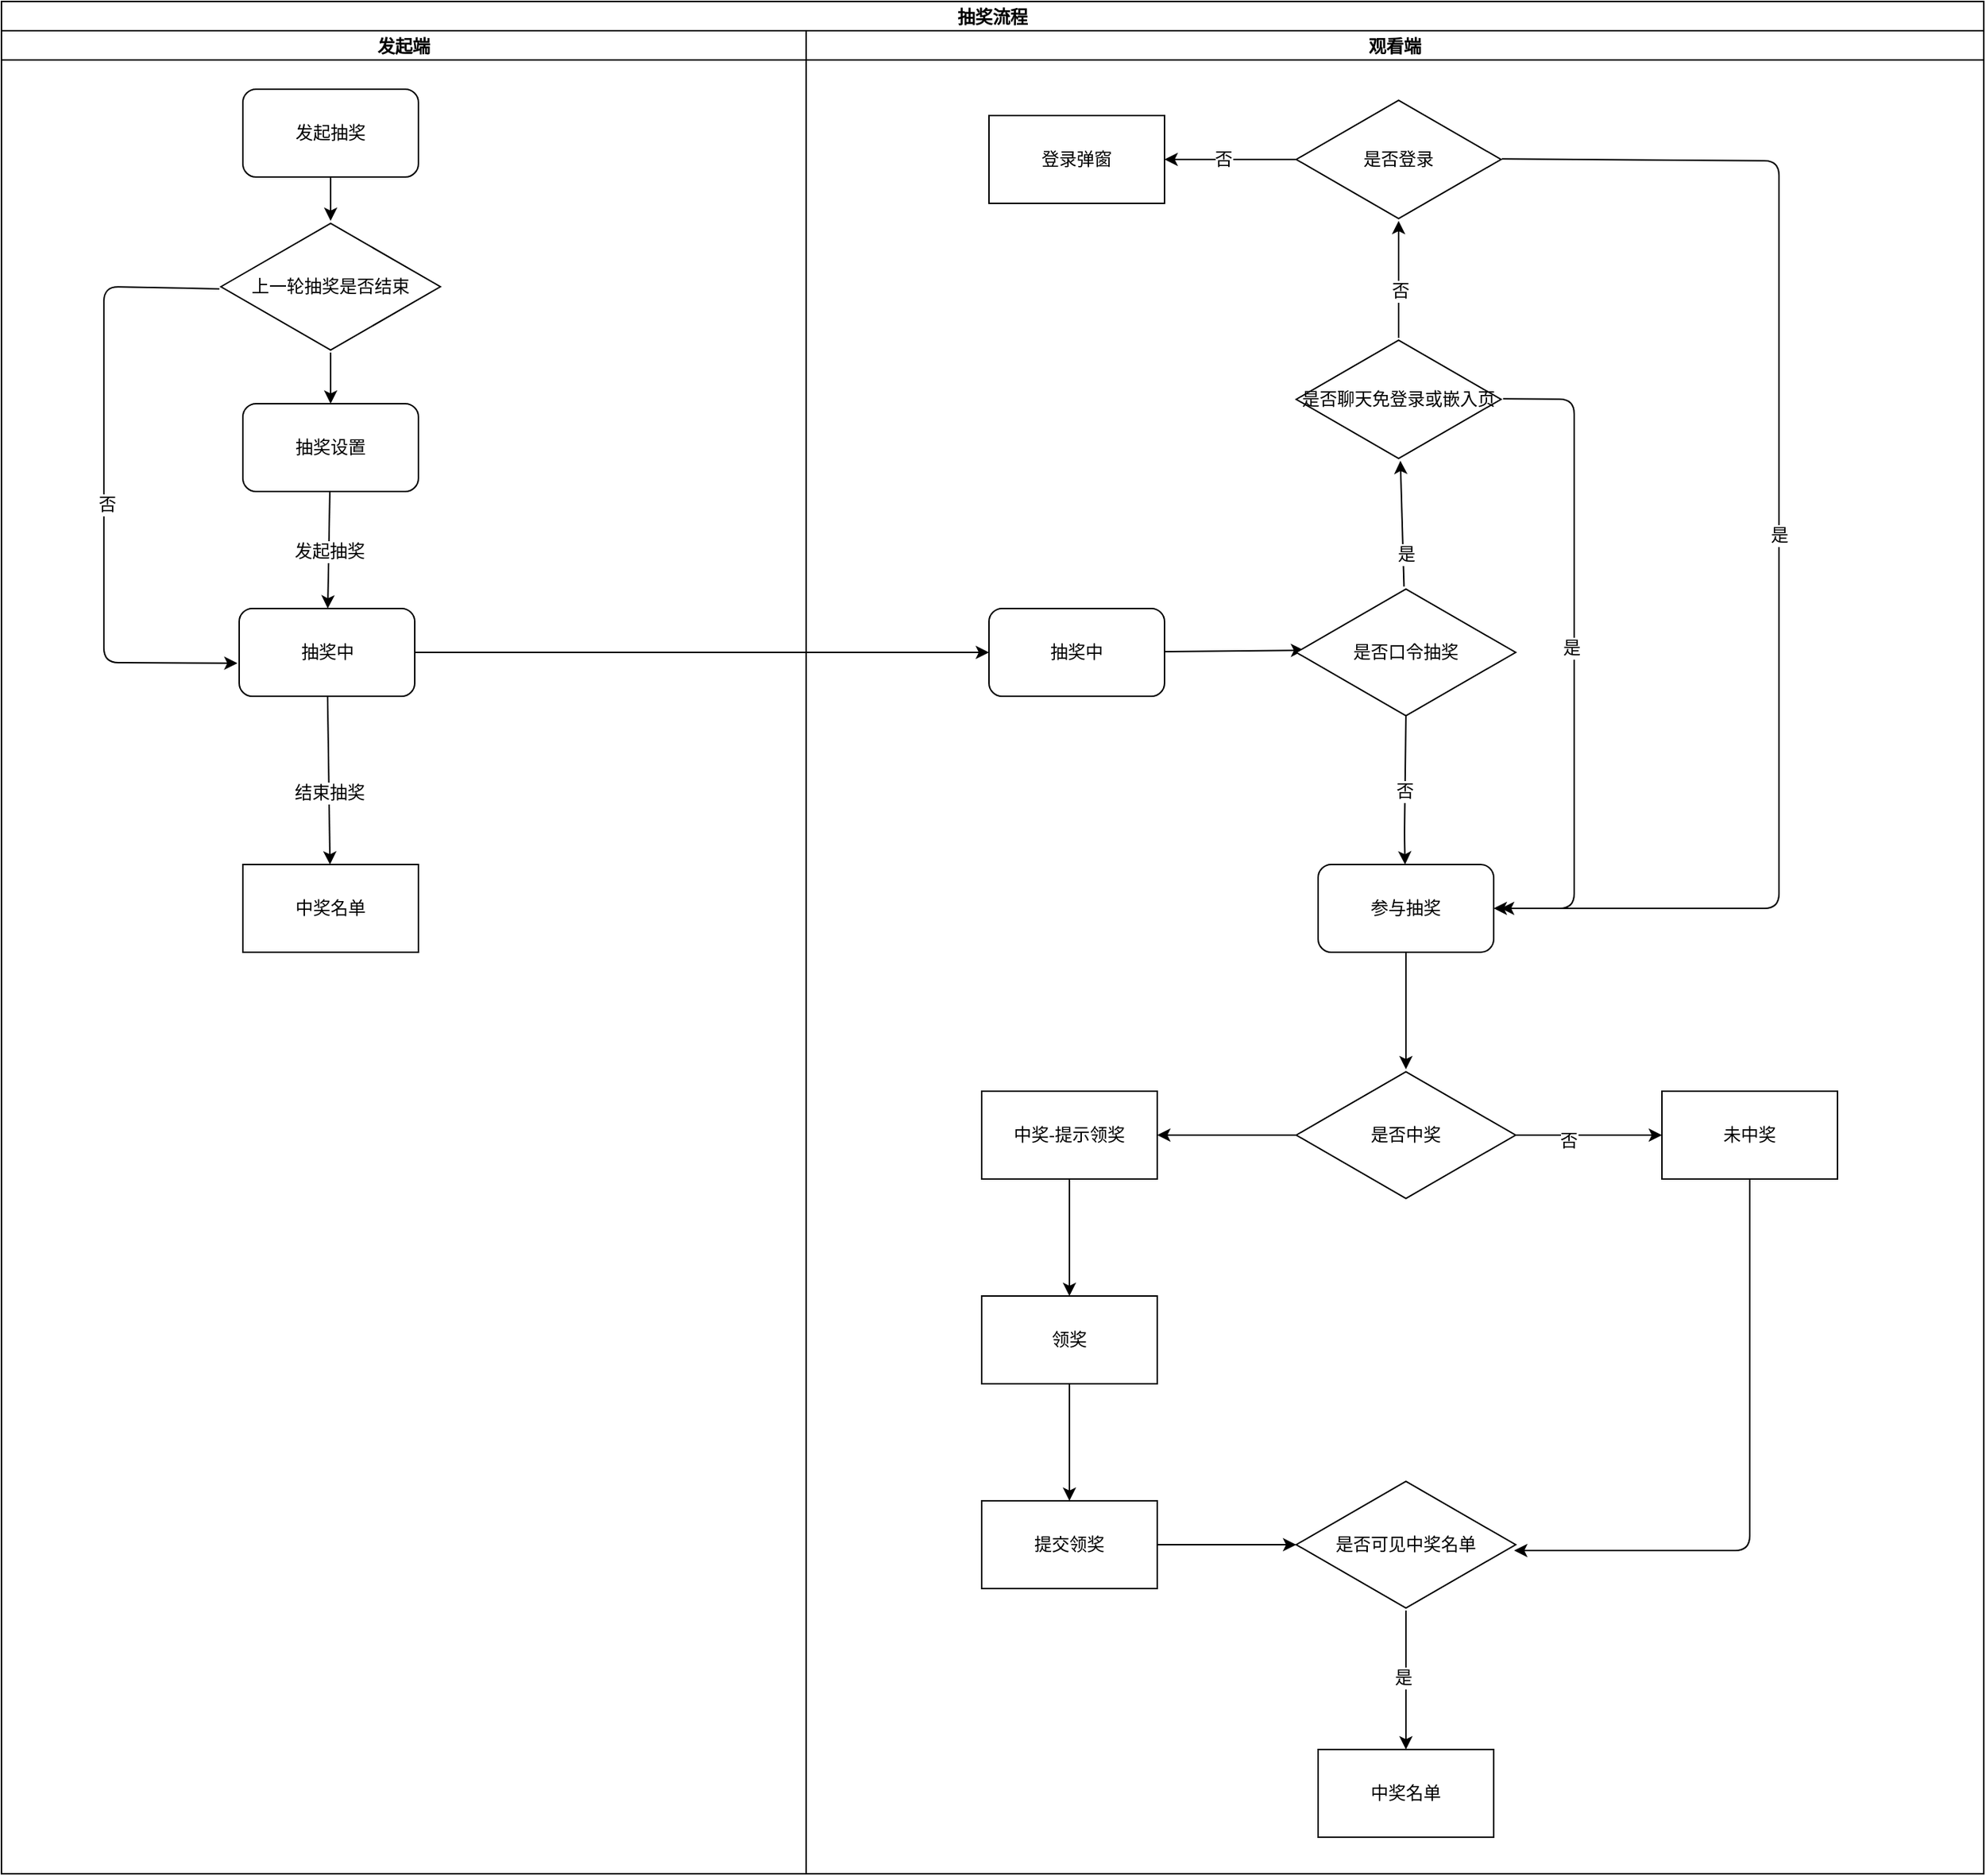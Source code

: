 <mxfile>
    <diagram id="keDKuoT6OYvPQVhtaFQo" name="Page-1">
        <mxGraphModel dx="1045" dy="646" grid="1" gridSize="10" guides="1" tooltips="1" connect="1" arrows="1" fold="1" page="1" pageScale="1" pageWidth="850" pageHeight="1100" math="0" shadow="0">
            <root>
                <mxCell id="0"/>
                <mxCell id="1" parent="0"/>
                <mxCell id="2" value="抽奖流程" style="swimlane;childLayout=stackLayout;resizeParent=1;resizeParentMax=0;startSize=20;" vertex="1" parent="1">
                    <mxGeometry x="50" y="80" width="1355" height="1280" as="geometry"/>
                </mxCell>
                <mxCell id="3" value="发起端" style="swimlane;startSize=20;" vertex="1" parent="2">
                    <mxGeometry y="20" width="550" height="1260" as="geometry"/>
                </mxCell>
                <mxCell id="11" value="" style="edgeStyle=none;html=1;" edge="1" parent="3">
                    <mxGeometry relative="1" as="geometry">
                        <mxPoint x="140" y="100" as="sourcePoint"/>
                        <mxPoint x="140" y="100" as="targetPoint"/>
                    </mxGeometry>
                </mxCell>
                <mxCell id="87" value="" style="edgeStyle=none;html=1;fontSize=12;" edge="1" parent="3" source="13" target="86">
                    <mxGeometry relative="1" as="geometry"/>
                </mxCell>
                <mxCell id="13" value="&lt;font style=&quot;font-size: 12px&quot;&gt;发起抽奖&lt;/font&gt;" style="rounded=1;whiteSpace=wrap;html=1;fontSize=10;" vertex="1" parent="3">
                    <mxGeometry x="165" y="40" width="120" height="60" as="geometry"/>
                </mxCell>
                <mxCell id="17" value="抽奖设置" style="rounded=1;whiteSpace=wrap;html=1;fontSize=12;" vertex="1" parent="3">
                    <mxGeometry x="165" y="255" width="120" height="60" as="geometry"/>
                </mxCell>
                <mxCell id="84" value="" style="edgeStyle=none;html=1;fontSize=12;" edge="1" parent="3" source="19" target="83">
                    <mxGeometry relative="1" as="geometry"/>
                </mxCell>
                <mxCell id="85" value="结束抽奖" style="edgeLabel;html=1;align=center;verticalAlign=middle;resizable=0;points=[];fontSize=12;" vertex="1" connectable="0" parent="84">
                    <mxGeometry x="0.148" relative="1" as="geometry">
                        <mxPoint as="offset"/>
                    </mxGeometry>
                </mxCell>
                <mxCell id="19" value="抽奖中" style="whiteSpace=wrap;html=1;rounded=1;" vertex="1" parent="3">
                    <mxGeometry x="162.5" y="395" width="120" height="60" as="geometry"/>
                </mxCell>
                <mxCell id="20" value="" style="edgeStyle=none;html=1;fontSize=12;" edge="1" parent="3" source="17" target="19">
                    <mxGeometry relative="1" as="geometry"/>
                </mxCell>
                <mxCell id="21" value="发起抽奖" style="edgeLabel;html=1;align=center;verticalAlign=middle;resizable=0;points=[];fontSize=12;" vertex="1" connectable="0" parent="20">
                    <mxGeometry x="0.015" relative="1" as="geometry">
                        <mxPoint as="offset"/>
                    </mxGeometry>
                </mxCell>
                <mxCell id="23" value="" style="edgeStyle=none;html=1;fontSize=12;entryX=-0.01;entryY=0.623;entryDx=0;entryDy=0;entryPerimeter=0;exitX=-0.007;exitY=0.516;exitDx=0;exitDy=0;exitPerimeter=0;" edge="1" parent="3" source="86" target="19">
                    <mxGeometry relative="1" as="geometry">
                        <mxPoint x="130" y="175" as="sourcePoint"/>
                        <mxPoint x="47.5" y="175" as="targetPoint"/>
                        <Array as="points">
                            <mxPoint x="70" y="175"/>
                            <mxPoint x="70" y="432"/>
                        </Array>
                    </mxGeometry>
                </mxCell>
                <mxCell id="24" value="否" style="edgeLabel;html=1;align=center;verticalAlign=middle;resizable=0;points=[];fontSize=12;" vertex="1" connectable="0" parent="23">
                    <mxGeometry x="0.066" y="2" relative="1" as="geometry">
                        <mxPoint as="offset"/>
                    </mxGeometry>
                </mxCell>
                <mxCell id="83" value="中奖名单" style="whiteSpace=wrap;html=1;" vertex="1" parent="3">
                    <mxGeometry x="165" y="570" width="120" height="60" as="geometry"/>
                </mxCell>
                <mxCell id="88" value="" style="edgeStyle=none;html=1;fontSize=12;" edge="1" parent="3" source="86" target="17">
                    <mxGeometry relative="1" as="geometry"/>
                </mxCell>
                <mxCell id="86" value="&lt;span&gt;上一轮抽奖是否结束&lt;/span&gt;" style="html=1;whiteSpace=wrap;aspect=fixed;shape=isoRectangle;fontSize=12;" vertex="1" parent="3">
                    <mxGeometry x="150" y="130" width="150" height="90" as="geometry"/>
                </mxCell>
                <mxCell id="14" style="edgeStyle=none;html=1;exitX=0;exitY=0.5;exitDx=0;exitDy=0;entryX=1;entryY=0.5;entryDx=0;entryDy=0;fontSize=10;" edge="1" parent="2" source="4" target="3">
                    <mxGeometry relative="1" as="geometry"/>
                </mxCell>
                <mxCell id="4" value="观看端" style="swimlane;startSize=20;" vertex="1" parent="2">
                    <mxGeometry x="550" y="20" width="805" height="1260" as="geometry"/>
                </mxCell>
                <mxCell id="33" value="" style="edgeStyle=none;html=1;fontSize=12;entryX=0.036;entryY=0.484;entryDx=0;entryDy=0;entryPerimeter=0;" edge="1" parent="4" source="27" target="43">
                    <mxGeometry relative="1" as="geometry">
                        <mxPoint x="345" y="425" as="targetPoint"/>
                    </mxGeometry>
                </mxCell>
                <mxCell id="27" value="抽奖中" style="whiteSpace=wrap;html=1;rounded=1;" vertex="1" parent="4">
                    <mxGeometry x="125" y="395" width="120" height="60" as="geometry"/>
                </mxCell>
                <mxCell id="35" value="" style="edgeStyle=none;html=1;fontSize=12;exitX=0.5;exitY=0.973;exitDx=0;exitDy=0;exitPerimeter=0;" edge="1" parent="4" source="43" target="34">
                    <mxGeometry relative="1" as="geometry">
                        <mxPoint x="385" y="465" as="sourcePoint"/>
                        <Array as="points">
                            <mxPoint x="409" y="550"/>
                        </Array>
                    </mxGeometry>
                </mxCell>
                <mxCell id="36" value="否" style="edgeLabel;html=1;align=center;verticalAlign=middle;resizable=0;points=[];fontSize=12;" vertex="1" connectable="0" parent="35">
                    <mxGeometry x="0.018" y="-1" relative="1" as="geometry">
                        <mxPoint as="offset"/>
                    </mxGeometry>
                </mxCell>
                <mxCell id="60" value="" style="edgeStyle=none;html=1;fontSize=12;" edge="1" parent="4" source="34">
                    <mxGeometry relative="1" as="geometry">
                        <mxPoint x="410" y="710" as="targetPoint"/>
                    </mxGeometry>
                </mxCell>
                <mxCell id="34" value="参与抽奖" style="whiteSpace=wrap;html=1;rounded=1;" vertex="1" parent="4">
                    <mxGeometry x="350" y="570" width="120" height="60" as="geometry"/>
                </mxCell>
                <mxCell id="43" value="&lt;span&gt;是否口令抽奖&lt;/span&gt;" style="html=1;whiteSpace=wrap;aspect=fixed;shape=isoRectangle;fontSize=12;" vertex="1" parent="4">
                    <mxGeometry x="335" y="380" width="150" height="90" as="geometry"/>
                </mxCell>
                <mxCell id="54" value="是" style="edgeStyle=none;html=1;fontSize=12;exitX=1.004;exitY=0.495;exitDx=0;exitDy=0;exitPerimeter=0;" edge="1" parent="4" source="50">
                    <mxGeometry relative="1" as="geometry">
                        <mxPoint x="505" y="110" as="sourcePoint"/>
                        <mxPoint x="475" y="600" as="targetPoint"/>
                        <Array as="points">
                            <mxPoint x="665" y="89"/>
                            <mxPoint x="665" y="600"/>
                        </Array>
                    </mxGeometry>
                </mxCell>
                <mxCell id="57" value="" style="edgeStyle=none;html=1;fontSize=12;" edge="1" parent="4" source="50" target="56">
                    <mxGeometry relative="1" as="geometry"/>
                </mxCell>
                <mxCell id="58" value="否" style="edgeLabel;html=1;align=center;verticalAlign=middle;resizable=0;points=[];fontSize=12;" vertex="1" connectable="0" parent="57">
                    <mxGeometry x="0.124" relative="1" as="geometry">
                        <mxPoint as="offset"/>
                    </mxGeometry>
                </mxCell>
                <mxCell id="50" value="&lt;span&gt;是否登录&lt;/span&gt;" style="html=1;whiteSpace=wrap;aspect=fixed;shape=isoRectangle;fontSize=12;" vertex="1" parent="4">
                    <mxGeometry x="335" y="46" width="140" height="84" as="geometry"/>
                </mxCell>
                <mxCell id="56" value="登录弹窗" style="whiteSpace=wrap;html=1;" vertex="1" parent="4">
                    <mxGeometry x="125" y="58" width="120" height="60" as="geometry"/>
                </mxCell>
                <mxCell id="66" value="" style="edgeStyle=none;html=1;fontSize=12;" edge="1" parent="4" source="61" target="65">
                    <mxGeometry relative="1" as="geometry"/>
                </mxCell>
                <mxCell id="67" value="否" style="edgeLabel;html=1;align=center;verticalAlign=middle;resizable=0;points=[];fontSize=12;" vertex="1" connectable="0" parent="66">
                    <mxGeometry x="-0.284" y="-4" relative="1" as="geometry">
                        <mxPoint as="offset"/>
                    </mxGeometry>
                </mxCell>
                <mxCell id="69" value="" style="edgeStyle=none;html=1;fontSize=12;" edge="1" parent="4" source="61" target="68">
                    <mxGeometry relative="1" as="geometry"/>
                </mxCell>
                <mxCell id="61" value="是否中奖" style="html=1;whiteSpace=wrap;aspect=fixed;shape=isoRectangle;fontSize=12;" vertex="1" parent="4">
                    <mxGeometry x="335" y="710" width="150" height="90" as="geometry"/>
                </mxCell>
                <mxCell id="77" style="edgeStyle=none;html=1;entryX=0.993;entryY=0.544;entryDx=0;entryDy=0;entryPerimeter=0;fontSize=12;" edge="1" parent="4" source="65" target="76">
                    <mxGeometry relative="1" as="geometry">
                        <Array as="points">
                            <mxPoint x="645" y="1039"/>
                            <mxPoint x="495" y="1039"/>
                        </Array>
                    </mxGeometry>
                </mxCell>
                <mxCell id="65" value="未中奖" style="whiteSpace=wrap;html=1;" vertex="1" parent="4">
                    <mxGeometry x="585" y="725" width="120" height="60" as="geometry"/>
                </mxCell>
                <mxCell id="44" value="&lt;span&gt;是否聊天免登录或嵌入页&lt;/span&gt;" style="html=1;whiteSpace=wrap;aspect=fixed;shape=isoRectangle;fontSize=12;" vertex="1" parent="4">
                    <mxGeometry x="335" y="210" width="140" height="84" as="geometry"/>
                </mxCell>
                <mxCell id="45" value="" style="edgeStyle=none;html=1;fontSize=12;" edge="1" parent="4" source="43" target="44">
                    <mxGeometry relative="1" as="geometry"/>
                </mxCell>
                <mxCell id="46" value="是" style="edgeLabel;html=1;align=center;verticalAlign=middle;resizable=0;points=[];fontSize=12;" vertex="1" connectable="0" parent="45">
                    <mxGeometry x="-0.49" y="-2" relative="1" as="geometry">
                        <mxPoint as="offset"/>
                    </mxGeometry>
                </mxCell>
                <mxCell id="48" value="" style="edgeStyle=none;html=1;fontSize=12;entryX=1;entryY=0.5;entryDx=0;entryDy=0;exitX=1.01;exitY=0.495;exitDx=0;exitDy=0;exitPerimeter=0;" edge="1" parent="4" source="44" target="34">
                    <mxGeometry relative="1" as="geometry">
                        <mxPoint x="515" y="252" as="targetPoint"/>
                        <Array as="points">
                            <mxPoint x="525" y="252"/>
                            <mxPoint x="525" y="600"/>
                        </Array>
                    </mxGeometry>
                </mxCell>
                <mxCell id="49" value="是" style="edgeLabel;html=1;align=center;verticalAlign=middle;resizable=0;points=[];fontSize=12;" vertex="1" connectable="0" parent="48">
                    <mxGeometry x="-0.033" y="-2" relative="1" as="geometry">
                        <mxPoint as="offset"/>
                    </mxGeometry>
                </mxCell>
                <mxCell id="51" value="" style="edgeStyle=none;html=1;fontSize=12;" edge="1" parent="4" source="44" target="50">
                    <mxGeometry relative="1" as="geometry"/>
                </mxCell>
                <mxCell id="52" value="否" style="edgeLabel;html=1;align=center;verticalAlign=middle;resizable=0;points=[];fontSize=12;" vertex="1" connectable="0" parent="51">
                    <mxGeometry x="-0.2" y="-1" relative="1" as="geometry">
                        <mxPoint as="offset"/>
                    </mxGeometry>
                </mxCell>
                <mxCell id="71" value="" style="edgeStyle=none;html=1;fontSize=12;" edge="1" parent="4" source="68" target="70">
                    <mxGeometry relative="1" as="geometry"/>
                </mxCell>
                <mxCell id="68" value="中奖-提示领奖" style="whiteSpace=wrap;html=1;" vertex="1" parent="4">
                    <mxGeometry x="120" y="725" width="120" height="60" as="geometry"/>
                </mxCell>
                <mxCell id="73" value="" style="edgeStyle=none;html=1;fontSize=12;" edge="1" parent="4" source="70" target="72">
                    <mxGeometry relative="1" as="geometry"/>
                </mxCell>
                <mxCell id="70" value="领奖" style="whiteSpace=wrap;html=1;" vertex="1" parent="4">
                    <mxGeometry x="120" y="865" width="120" height="60" as="geometry"/>
                </mxCell>
                <mxCell id="72" value="提交领奖" style="whiteSpace=wrap;html=1;" vertex="1" parent="4">
                    <mxGeometry x="120" y="1005" width="120" height="60" as="geometry"/>
                </mxCell>
                <mxCell id="80" value="" style="edgeStyle=none;html=1;fontSize=12;" edge="1" parent="4" source="76" target="79">
                    <mxGeometry relative="1" as="geometry"/>
                </mxCell>
                <mxCell id="81" value="是" style="edgeLabel;html=1;align=center;verticalAlign=middle;resizable=0;points=[];fontSize=12;" vertex="1" connectable="0" parent="80">
                    <mxGeometry x="-0.032" y="-2" relative="1" as="geometry">
                        <mxPoint as="offset"/>
                    </mxGeometry>
                </mxCell>
                <mxCell id="76" value="是否可见中奖名单" style="html=1;whiteSpace=wrap;aspect=fixed;shape=isoRectangle;fontSize=12;" vertex="1" parent="4">
                    <mxGeometry x="335" y="990" width="150" height="90" as="geometry"/>
                </mxCell>
                <mxCell id="75" value="" style="edgeStyle=none;html=1;fontSize=12;" edge="1" parent="4" source="72" target="76">
                    <mxGeometry relative="1" as="geometry">
                        <mxPoint x="350" y="1035" as="targetPoint"/>
                    </mxGeometry>
                </mxCell>
                <mxCell id="79" value="中奖名单" style="whiteSpace=wrap;html=1;" vertex="1" parent="4">
                    <mxGeometry x="350" y="1175" width="120" height="60" as="geometry"/>
                </mxCell>
                <mxCell id="28" value="" style="edgeStyle=none;html=1;fontSize=12;" edge="1" parent="2" source="19" target="27">
                    <mxGeometry relative="1" as="geometry"/>
                </mxCell>
            </root>
        </mxGraphModel>
    </diagram>
</mxfile>